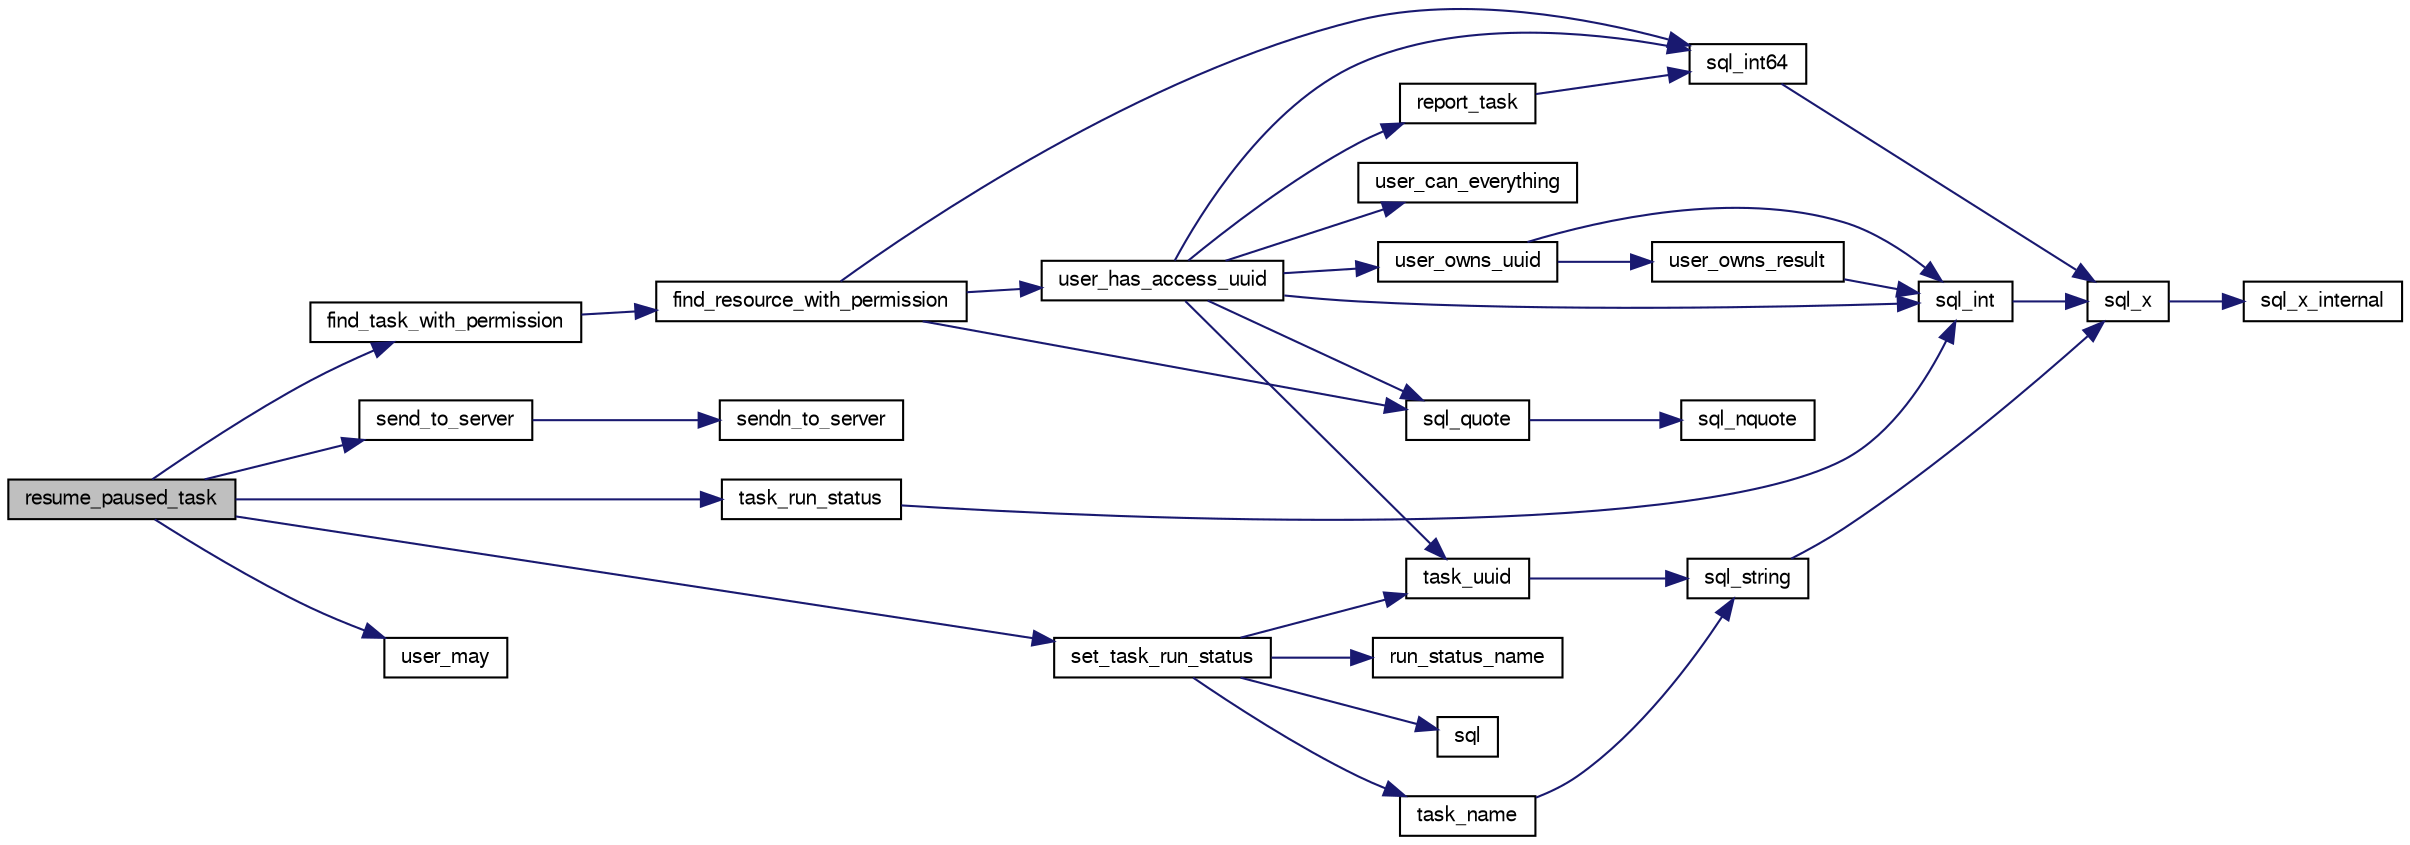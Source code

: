 digraph G
{
  bgcolor="transparent";
  edge [fontname="FreeSans",fontsize="10",labelfontname="FreeSans",labelfontsize="10"];
  node [fontname="FreeSans",fontsize="10",shape=record];
  rankdir=LR;
  Node1 [label="resume_paused_task",height=0.2,width=0.4,color="black", fillcolor="grey75", style="filled" fontcolor="black"];
  Node1 -> Node2 [color="midnightblue",fontsize="10",style="solid",fontname="FreeSans"];
  Node2 [label="find_task_with_permission",height=0.2,width=0.4,color="black",URL="$manage_8h.html#a6d78c3b661d76fd8c51d81bb15d0ad9f",tooltip="Find a task for a specific permission, given a UUID."];
  Node2 -> Node3 [color="midnightblue",fontsize="10",style="solid",fontname="FreeSans"];
  Node3 [label="find_resource_with_permission",height=0.2,width=0.4,color="black",URL="$manage__sql_8c.html#a8e5e57af96f6e97496e307a524c3cf86",tooltip="Find a resource given a UUID and a permission."];
  Node3 -> Node4 [color="midnightblue",fontsize="10",style="solid",fontname="FreeSans"];
  Node4 [label="sql_int64",height=0.2,width=0.4,color="black",URL="$sql_8c.html#a50fc1089978be8363ad4c0316db3ec1e",tooltip="Get a particular cell from a SQL query, as an int64."];
  Node4 -> Node5 [color="midnightblue",fontsize="10",style="solid",fontname="FreeSans"];
  Node5 [label="sql_x",height=0.2,width=0.4,color="black",URL="$sql_8c.html#ab63ed51752618d573ed942351af63511",tooltip="Get a particular cell from a SQL query."];
  Node5 -> Node6 [color="midnightblue",fontsize="10",style="solid",fontname="FreeSans"];
  Node6 [label="sql_x_internal",height=0.2,width=0.4,color="black",URL="$sql_8c.html#a848a1089772551bf731c98ef87566f1f",tooltip="Get a particular cell from a SQL query."];
  Node3 -> Node7 [color="midnightblue",fontsize="10",style="solid",fontname="FreeSans"];
  Node7 [label="sql_quote",height=0.2,width=0.4,color="black",URL="$sql_8c.html#a8c7800a459e5d568caff831140868a04",tooltip="Quotes a string to be passed to sql statements."];
  Node7 -> Node8 [color="midnightblue",fontsize="10",style="solid",fontname="FreeSans"];
  Node8 [label="sql_nquote",height=0.2,width=0.4,color="black",URL="$sql_8c.html#a9d4aea32bdd1c89be78b1fd5c446fa63",tooltip="Quotes a string of a known length to be passed to sql statements."];
  Node3 -> Node9 [color="midnightblue",fontsize="10",style="solid",fontname="FreeSans"];
  Node9 [label="user_has_access_uuid",height=0.2,width=0.4,color="black",URL="$manage__acl_8c.html#a20a99671955ac149ab612a5f311cb1f2",tooltip="Test whether the user may access a resource."];
  Node9 -> Node10 [color="midnightblue",fontsize="10",style="solid",fontname="FreeSans"];
  Node10 [label="report_task",height=0.2,width=0.4,color="black",URL="$manage_8h.html#abbe554b1a9df1cf4d1132ffe2a4202f3",tooltip="Return the task of a report."];
  Node10 -> Node4 [color="midnightblue",fontsize="10",style="solid",fontname="FreeSans"];
  Node9 -> Node11 [color="midnightblue",fontsize="10",style="solid",fontname="FreeSans"];
  Node11 [label="sql_int",height=0.2,width=0.4,color="black",URL="$sql_8c.html#a6305a16af4d5ab584b4611d5b5b812fb",tooltip="Get a particular cell from a SQL query, as an int."];
  Node11 -> Node5 [color="midnightblue",fontsize="10",style="solid",fontname="FreeSans"];
  Node9 -> Node4 [color="midnightblue",fontsize="10",style="solid",fontname="FreeSans"];
  Node9 -> Node7 [color="midnightblue",fontsize="10",style="solid",fontname="FreeSans"];
  Node9 -> Node12 [color="midnightblue",fontsize="10",style="solid",fontname="FreeSans"];
  Node12 [label="task_uuid",height=0.2,width=0.4,color="black",URL="$manage_8h.html#a7c5ca575001be2933e3ad2af24678f47",tooltip="Return the UUID of a task."];
  Node12 -> Node13 [color="midnightblue",fontsize="10",style="solid",fontname="FreeSans"];
  Node13 [label="sql_string",height=0.2,width=0.4,color="black",URL="$sql_8c.html#a2666d27f1435fe9af46780748f44c492",tooltip="Get a particular cell from a SQL query, as an string."];
  Node13 -> Node5 [color="midnightblue",fontsize="10",style="solid",fontname="FreeSans"];
  Node9 -> Node14 [color="midnightblue",fontsize="10",style="solid",fontname="FreeSans"];
  Node14 [label="user_can_everything",height=0.2,width=0.4,color="black",URL="$manage_8h.html#a94fd73780964b68bdbd2202718efea21",tooltip="Test whether a user may perform any operation."];
  Node9 -> Node15 [color="midnightblue",fontsize="10",style="solid",fontname="FreeSans"];
  Node15 [label="user_owns_uuid",height=0.2,width=0.4,color="black",URL="$manage__acl_8c.html#a090da863d4045f41c96748838cc77e8b",tooltip="Test whether a user owns a resource."];
  Node15 -> Node11 [color="midnightblue",fontsize="10",style="solid",fontname="FreeSans"];
  Node15 -> Node16 [color="midnightblue",fontsize="10",style="solid",fontname="FreeSans"];
  Node16 [label="user_owns_result",height=0.2,width=0.4,color="black",URL="$manage__acl_8c.html#a05ea9f5f94ba8ba512b4c02e91eb7062",tooltip="Test whether a user owns a result."];
  Node16 -> Node11 [color="midnightblue",fontsize="10",style="solid",fontname="FreeSans"];
  Node1 -> Node17 [color="midnightblue",fontsize="10",style="solid",fontname="FreeSans"];
  Node17 [label="send_to_server",height=0.2,width=0.4,color="black",URL="$ovas-mngr-comm_8c.html#a5e8ebd680f5948035731df580f52bbab",tooltip="Send a message to the server."];
  Node17 -> Node18 [color="midnightblue",fontsize="10",style="solid",fontname="FreeSans"];
  Node18 [label="sendn_to_server",height=0.2,width=0.4,color="black",URL="$ovas-mngr-comm_8c.html#a89091612280184720ea4258373546e6a",tooltip="Send a number of bytes to the server."];
  Node1 -> Node19 [color="midnightblue",fontsize="10",style="solid",fontname="FreeSans"];
  Node19 [label="set_task_run_status",height=0.2,width=0.4,color="black",URL="$manage_8h.html#a8607acfa50914954cc41f17d045775e6",tooltip="Set the run state of a task."];
  Node19 -> Node20 [color="midnightblue",fontsize="10",style="solid",fontname="FreeSans"];
  Node20 [label="run_status_name",height=0.2,width=0.4,color="black",URL="$manage_8c.html#a8fd61b9a4fc00435cccfc0a13dba3378",tooltip="Get the name of a run status."];
  Node19 -> Node21 [color="midnightblue",fontsize="10",style="solid",fontname="FreeSans"];
  Node21 [label="sql",height=0.2,width=0.4,color="black",URL="$sql_8c.html#ab30e7346a835f4a3edce6f03e16189a8",tooltip="Perform an SQL statement, retrying if database is busy or locked."];
  Node19 -> Node22 [color="midnightblue",fontsize="10",style="solid",fontname="FreeSans"];
  Node22 [label="task_name",height=0.2,width=0.4,color="black",URL="$manage_8h.html#a721a440abdd3dfcf69c768e2fcaa6049",tooltip="Return the name of a task."];
  Node22 -> Node13 [color="midnightblue",fontsize="10",style="solid",fontname="FreeSans"];
  Node19 -> Node12 [color="midnightblue",fontsize="10",style="solid",fontname="FreeSans"];
  Node1 -> Node23 [color="midnightblue",fontsize="10",style="solid",fontname="FreeSans"];
  Node23 [label="task_run_status",height=0.2,width=0.4,color="black",URL="$manage_8h.html#a6ee81446351e254b95a54483210f1ada",tooltip="Return the run state of a task."];
  Node23 -> Node11 [color="midnightblue",fontsize="10",style="solid",fontname="FreeSans"];
  Node1 -> Node24 [color="midnightblue",fontsize="10",style="solid",fontname="FreeSans"];
  Node24 [label="user_may",height=0.2,width=0.4,color="black",URL="$manage_8h.html#abe056c751dd156a61be8677666039d29",tooltip="Test whether a user may perform an operation."];
}
